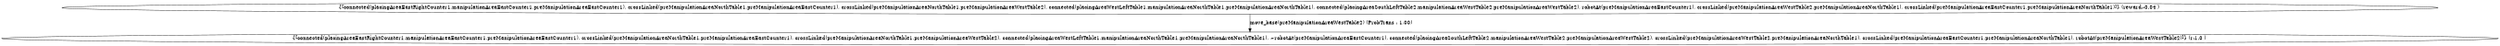 digraph {
 size="18,11";
"1" [label="{[connected(placingAreaEastRightCounter1,manipulationAreaEastCounter1,preManipulationAreaEastCounter1), crossLinked(preManipulationAreaNorthTable1,preManipulationAreaEastCounter1), crossLinked(preManipulationAreaNorthTable1,preManipulationAreaWestTable2), connected(placingAreaWestLeftTable1,manipulationAreaNorthTable1,preManipulationAreaNorthTable1), ~robotAt(preManipulationAreaEastCounter1), connected(placingAreaSouthLeftTable2,manipulationAreaWestTable2,preManipulationAreaWestTable2), crossLinked(preManipulationAreaWestTable2,preManipulationAreaNorthTable1), crossLinked(preManipulationAreaEastCounter1,preManipulationAreaNorthTable1), robotAt(preManipulationAreaWestTable2)]} (r:1.0 ) "];
"0" [label="{[connected(placingAreaEastRightCounter1,manipulationAreaEastCounter1,preManipulationAreaEastCounter1), crossLinked(preManipulationAreaNorthTable1,preManipulationAreaEastCounter1), crossLinked(preManipulationAreaNorthTable1,preManipulationAreaWestTable2), connected(placingAreaWestLeftTable1,manipulationAreaNorthTable1,preManipulationAreaNorthTable1), connected(placingAreaSouthLeftTable2,manipulationAreaWestTable2,preManipulationAreaWestTable2), robotAt(preManipulationAreaEastCounter1), crossLinked(preManipulationAreaWestTable2,preManipulationAreaNorthTable1), crossLinked(preManipulationAreaEastCounter1,preManipulationAreaNorthTable1)]} (reward:-0.04 ) "];
"0" -> "1" [ label="move_base(preManipulationAreaWestTable2) (ProbTrans : 1,00)" ];
}
